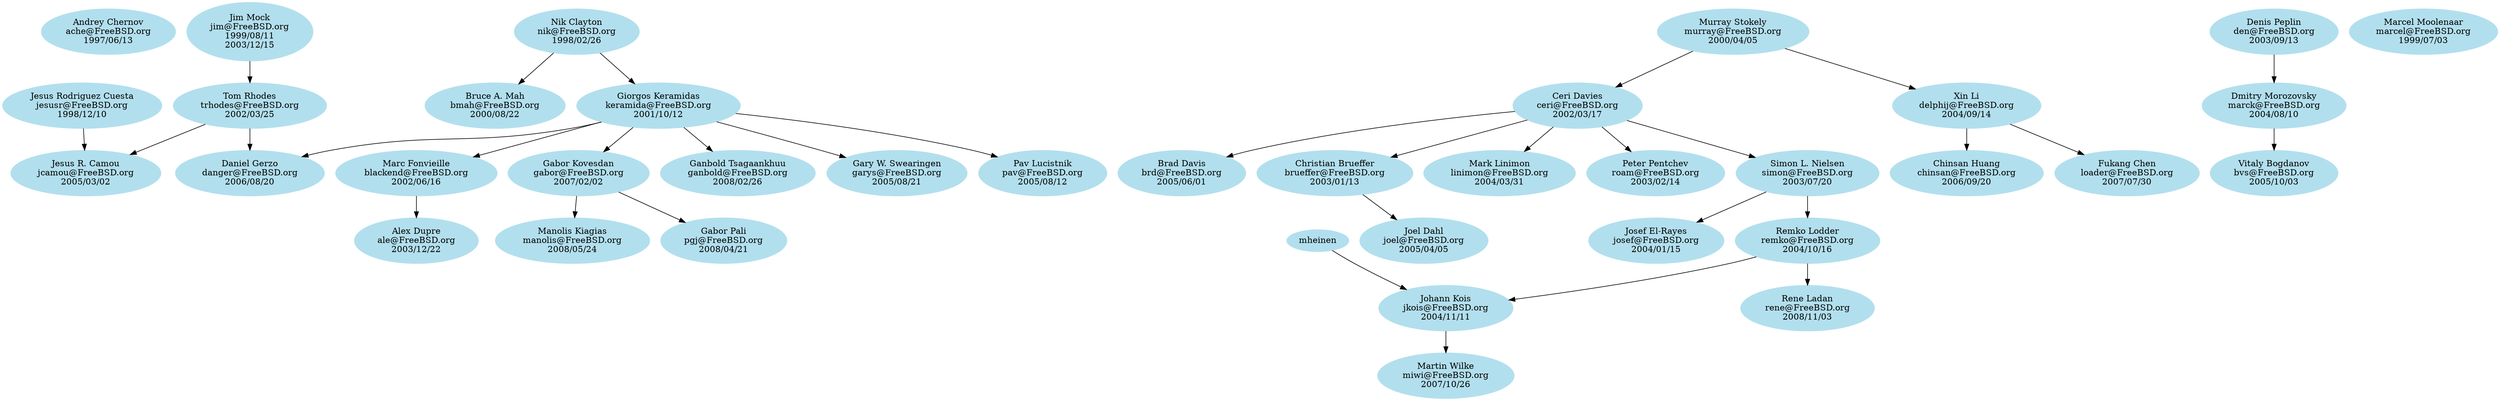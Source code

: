 # $FreeBSD$

# This file is meant to list all FreeBSD doc+www committers and describe the
# mentor-mentee relationships between them.
# The graphical output can be generated from this file with the following
# command:
# $ dot -T png -o file.png committers-doc.dot
#
# The dot binary is part of the graphics/graphviz port.

digraph doc {

# Node definitions follow this example:
#
#   foo [label="Foo Bar\nfoo@FreeBSD.org\n????/??/??"]
#
# ????/??/?? is the date when the commit bit was obtained, usually the one you
# can find looking at svn logs for the svnadmin/access file.
# Use YYYY/MM/DD format.
#
# For returned commit bits, the node definition will follow this example:
#
#   foo [label="Foo Bar\nfoo@FreeBSD.org\n????/??/??\n????/??/??"]
#
# The first date is the same as for an active committer, the second date is
# the date when the commit bit has been returned. Again, check svn logs.

node [color=grey62, style=filled, bgcolor=black];

# Alumni go here. Try to keep things sorted.

node [color=lightblue2, style=filled, bgcolor=black];

# Current doc committers go here. Try to keep things sorted.

ache [label="Andrey Chernov\nache@FreeBSD.org\n1997/06/13"]
ale [label="Alex Dupre\nale@FreeBSD.org\n2003/12/22"]
blackend [label="Marc Fonvieille\nblackend@FreeBSD.org\n2002/06/16"]
bmah [label="Bruce A. Mah\nbmah@FreeBSD.org\n2000/08/22"]
brd [label="Brad Davis\nbrd@FreeBSD.org\n2005/06/01"]
brueffer [label="Christian Brueffer\nbrueffer@FreeBSD.org\n2003/01/13"]
bvs [label="Vitaly Bogdanov\nbvs@FreeBSD.org\n2005/10/03"]
ceri [label="Ceri Davies\nceri@FreeBSD.org\n2002/03/17"]
chinsan [label="Chinsan Huang\nchinsan@FreeBSD.org\n2006/09/20"]
danger [label="Daniel Gerzo\ndanger@FreeBSD.org\n2006/08/20"]
den [label="Denis Peplin\nden@FreeBSD.org\n2003/09/13"]
delphij [label="Xin Li\ndelphij@FreeBSD.org\n2004/09/14"]
gabor [label="Gabor Kovesdan\ngabor@FreeBSD.org\n2007/02/02"]
ganbold [label="Ganbold Tsagaankhuu\nganbold@FreeBSD.org\n2008/02/26"]
garys [label="Gary W. Swearingen\ngarys@FreeBSD.org\n2005/08/21"]
jcamou [label="Jesus R. Camou\njcamou@FreeBSD.org\n2005/03/02"]
jesusr [label="Jesus Rodriguez Cuesta\njesusr@FreeBSD.org\n1998/12/10"]
jim [label="Jim Mock\njim@FreeBSD.org\n1999/08/11\n2003/12/15"]
jkois [label="Johann Kois\njkois@FreeBSD.org\n2004/11/11"]
joel [label="Joel Dahl\njoel@FreeBSD.org\n2005/04/05"]
josef [label="Josef El-Rayes\njosef@FreeBSD.org\n2004/01/15"]
keramida [label="Giorgos Keramidas\nkeramida@FreeBSD.org\n2001/10/12"]
loader [label="Fukang Chen\nloader@FreeBSD.org\n2007/07/30"]
linimon [label="Mark Linimon\nlinimon@FreeBSD.org\n2004/03/31"]
manolis [label="Manolis Kiagias\nmanolis@FreeBSD.org\n2008/05/24"]
marcel [label="Marcel Moolenaar\nmarcel@FreeBSD.org\n1999/07/03"]
marck [label="Dmitry Morozovsky\nmarck@FreeBSD.org\n2004/08/10"]
miwi [label="Martin Wilke\nmiwi@FreeBSD.org\n2007/10/26"]
murray [label="Murray Stokely\nmurray@FreeBSD.org\n2000/04/05"]
nik [label="Nik Clayton\nnik@FreeBSD.org\n1998/02/26"]
pav [label="Pav Lucistnik\npav@FreeBSD.org\n2005/08/12"]
pgj [label="Gabor Pali\npgj@FreeBSD.org\n2008/04/21"]
remko [label="Remko Lodder\nremko@FreeBSD.org\n2004/10/16"]
rene [label="Rene Ladan\nrene@FreeBSD.org\n2008/11/03"]
roam [label="Peter Pentchev\nroam@FreeBSD.org\n2003/02/14"]
simon [label="Simon L. Nielsen\nsimon@FreeBSD.org\n2003/07/20"]
trhodes [label="Tom Rhodes\ntrhodes@FreeBSD.org\n2002/03/25"]

# Here are the mentor/mentee relationships.
# Group together all the mentees for a particular mentor.
# Keep the list sorted by mentor login.

blackend -> ale

brueffer -> joel

ceri -> brd
ceri -> brueffer
ceri -> linimon
ceri -> roam
ceri -> simon

den -> marck

delphij -> chinsan
delphij -> loader

gabor -> pgj
gabor -> manolis

jesusr -> jcamou

jim -> trhodes

jkois -> miwi

keramida -> blackend
keramida -> danger
keramida -> gabor
keramida -> ganbold
keramida -> garys
keramida -> pav

marck -> bvs

mheinen -> jkois

murray -> ceri
murray -> delphij

nik -> bmah
nik -> keramida

remko -> jkois
remko -> rene

simon -> josef
simon -> remko

trhodes -> danger
trhodes -> jcamou
}
